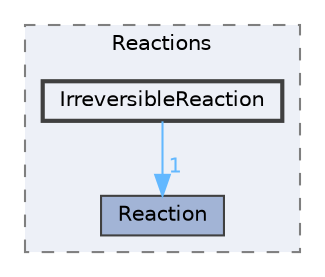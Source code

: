 digraph "src/thermophysicalModels/specie/reaction/Reactions/IrreversibleReaction"
{
 // LATEX_PDF_SIZE
  bgcolor="transparent";
  edge [fontname=Helvetica,fontsize=10,labelfontname=Helvetica,labelfontsize=10];
  node [fontname=Helvetica,fontsize=10,shape=box,height=0.2,width=0.4];
  compound=true
  subgraph clusterdir_6df6717126315845253e3389d84631ef {
    graph [ bgcolor="#edf0f7", pencolor="grey50", label="Reactions", fontname=Helvetica,fontsize=10 style="filled,dashed", URL="dir_6df6717126315845253e3389d84631ef.html",tooltip=""]
  dir_b7c4cf0a4d4427609627ff77ee1a173b [label="Reaction", fillcolor="#a2b4d6", color="grey25", style="filled", URL="dir_b7c4cf0a4d4427609627ff77ee1a173b.html",tooltip=""];
  dir_4450238ea64972bb2a94f2f8c4baa841 [label="IrreversibleReaction", fillcolor="#edf0f7", color="grey25", style="filled,bold", URL="dir_4450238ea64972bb2a94f2f8c4baa841.html",tooltip=""];
  }
  dir_4450238ea64972bb2a94f2f8c4baa841->dir_b7c4cf0a4d4427609627ff77ee1a173b [headlabel="1", labeldistance=1.5 headhref="dir_001971_003234.html" href="dir_001971_003234.html" color="steelblue1" fontcolor="steelblue1"];
}
